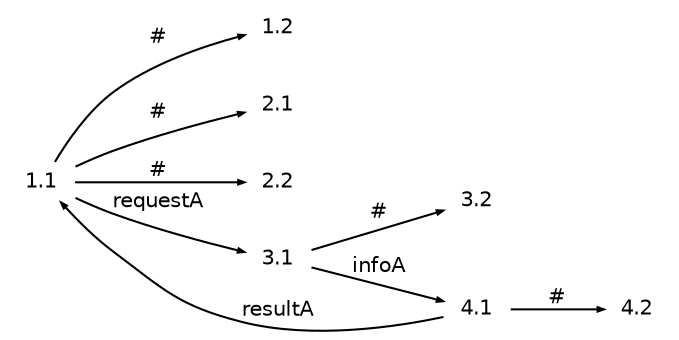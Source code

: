 digraph g
{
   graph [rankdir=LR];
   edge [arrowsize=0.3,fontsize=10,fontname=Helvetica];
   node [shape=plaintext,width=.3,height=.2,fontsize=10,fontname=Helvetica];
   1.1->1.2 [label="#"];
   1.1->2.1 [label="#"];
   1.1->2.2 [label="#"];
   1.1->3.1 [label="requestA"];
   3.1->3.2 [label="#"];
   3.1->4.1 [label="infoA"];
   4.1->1.1 [label="resultA"];
   4.1->4.2 [label="#"];
}
